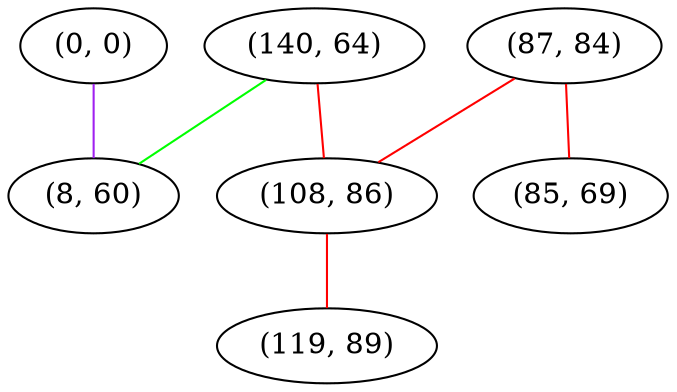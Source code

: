 graph "" {
"(0, 0)";
"(140, 64)";
"(87, 84)";
"(85, 69)";
"(8, 60)";
"(108, 86)";
"(119, 89)";
"(0, 0)" -- "(8, 60)"  [color=purple, key=0, weight=4];
"(140, 64)" -- "(108, 86)"  [color=red, key=0, weight=1];
"(140, 64)" -- "(8, 60)"  [color=green, key=0, weight=2];
"(87, 84)" -- "(108, 86)"  [color=red, key=0, weight=1];
"(87, 84)" -- "(85, 69)"  [color=red, key=0, weight=1];
"(108, 86)" -- "(119, 89)"  [color=red, key=0, weight=1];
}
